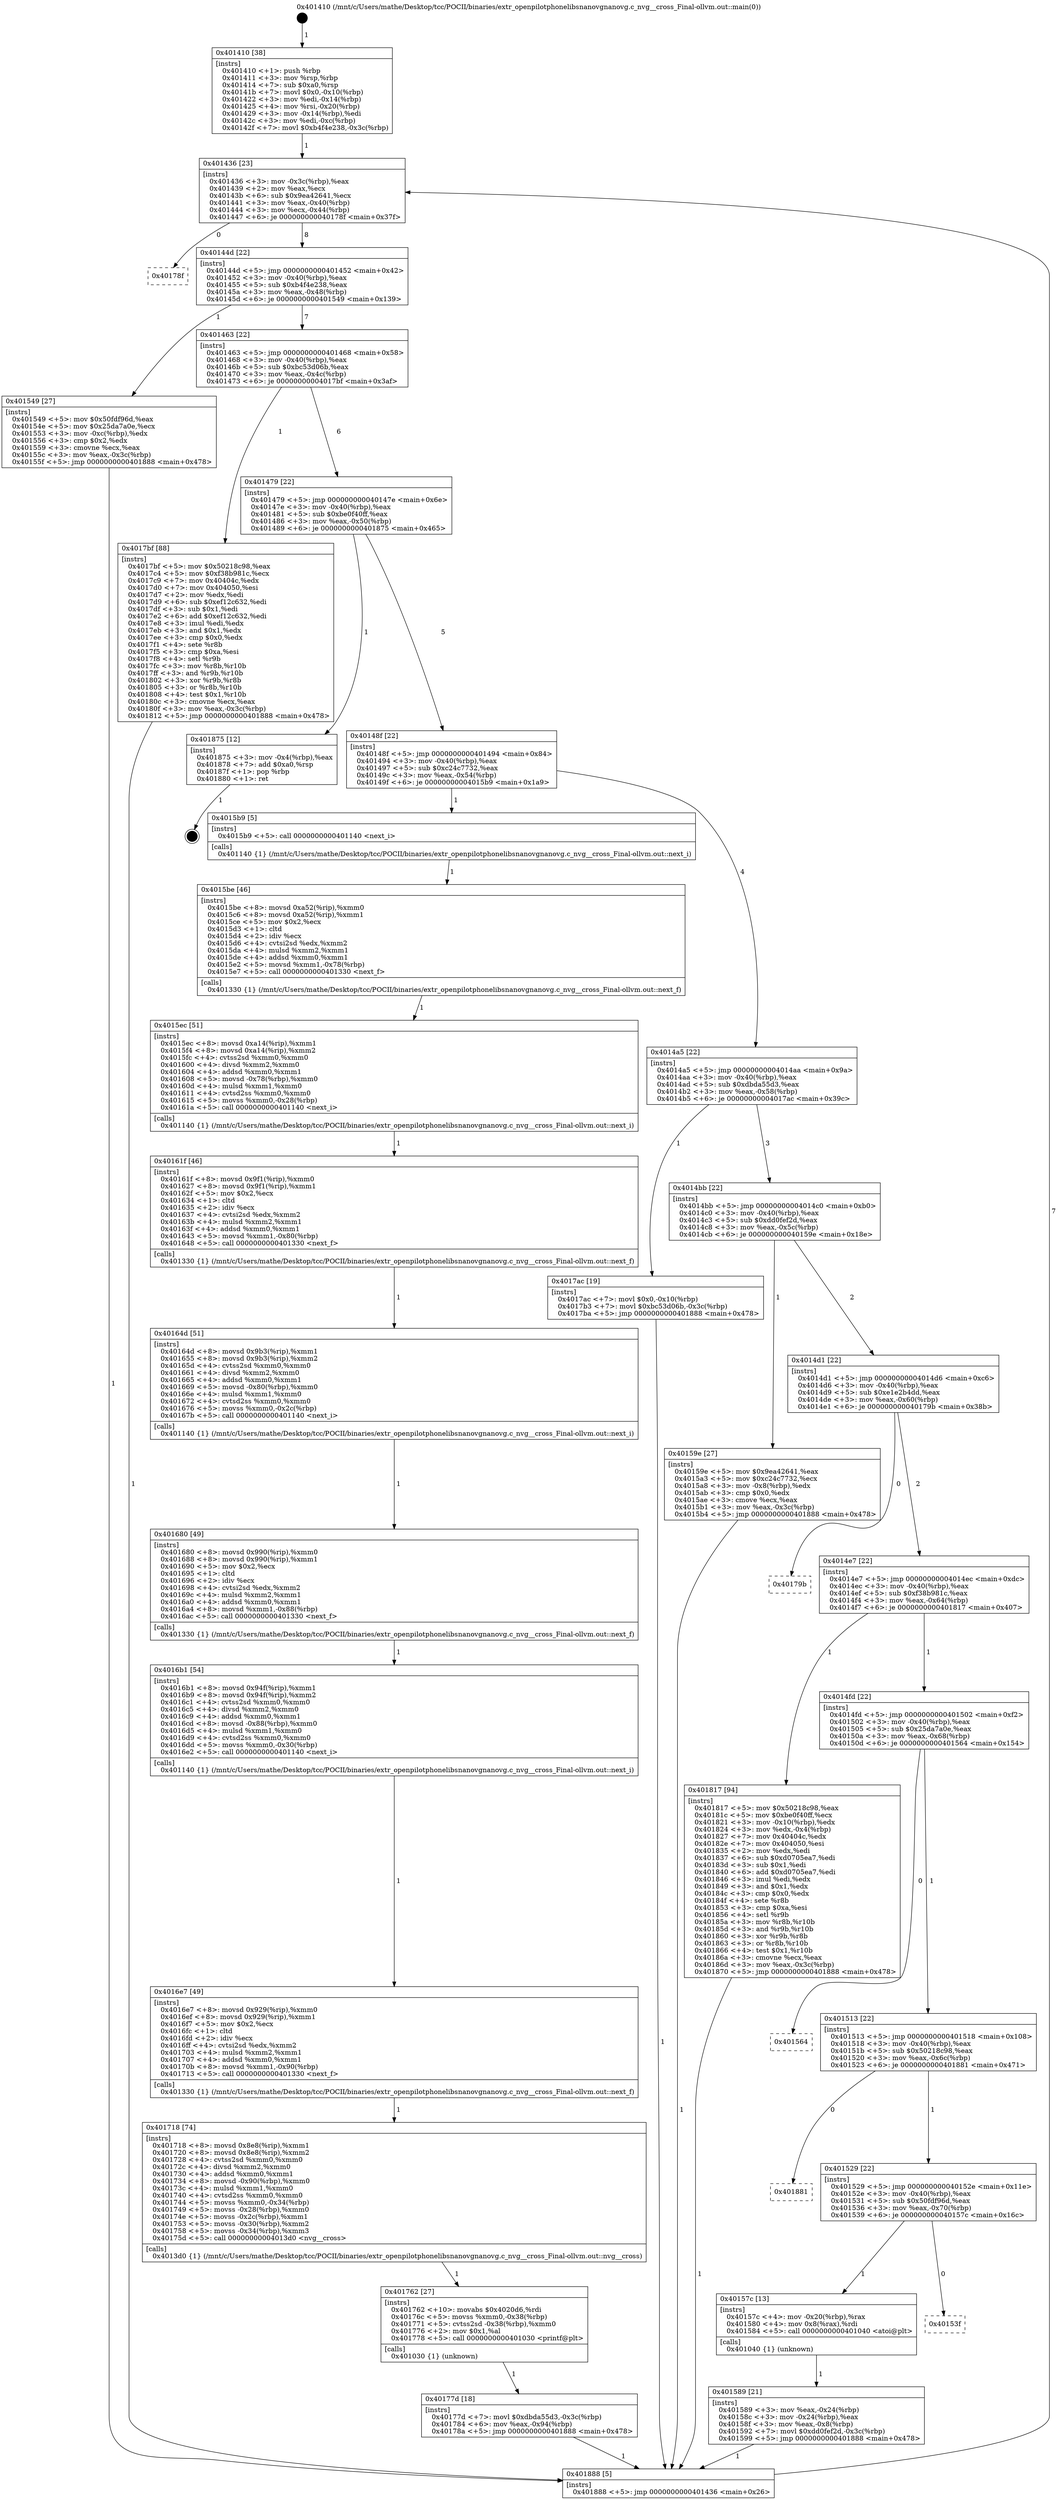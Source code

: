 digraph "0x401410" {
  label = "0x401410 (/mnt/c/Users/mathe/Desktop/tcc/POCII/binaries/extr_openpilotphonelibsnanovgnanovg.c_nvg__cross_Final-ollvm.out::main(0))"
  labelloc = "t"
  node[shape=record]

  Entry [label="",width=0.3,height=0.3,shape=circle,fillcolor=black,style=filled]
  "0x401436" [label="{
     0x401436 [23]\l
     | [instrs]\l
     &nbsp;&nbsp;0x401436 \<+3\>: mov -0x3c(%rbp),%eax\l
     &nbsp;&nbsp;0x401439 \<+2\>: mov %eax,%ecx\l
     &nbsp;&nbsp;0x40143b \<+6\>: sub $0x9ea42641,%ecx\l
     &nbsp;&nbsp;0x401441 \<+3\>: mov %eax,-0x40(%rbp)\l
     &nbsp;&nbsp;0x401444 \<+3\>: mov %ecx,-0x44(%rbp)\l
     &nbsp;&nbsp;0x401447 \<+6\>: je 000000000040178f \<main+0x37f\>\l
  }"]
  "0x40178f" [label="{
     0x40178f\l
  }", style=dashed]
  "0x40144d" [label="{
     0x40144d [22]\l
     | [instrs]\l
     &nbsp;&nbsp;0x40144d \<+5\>: jmp 0000000000401452 \<main+0x42\>\l
     &nbsp;&nbsp;0x401452 \<+3\>: mov -0x40(%rbp),%eax\l
     &nbsp;&nbsp;0x401455 \<+5\>: sub $0xb4f4e238,%eax\l
     &nbsp;&nbsp;0x40145a \<+3\>: mov %eax,-0x48(%rbp)\l
     &nbsp;&nbsp;0x40145d \<+6\>: je 0000000000401549 \<main+0x139\>\l
  }"]
  Exit [label="",width=0.3,height=0.3,shape=circle,fillcolor=black,style=filled,peripheries=2]
  "0x401549" [label="{
     0x401549 [27]\l
     | [instrs]\l
     &nbsp;&nbsp;0x401549 \<+5\>: mov $0x50fdf96d,%eax\l
     &nbsp;&nbsp;0x40154e \<+5\>: mov $0x25da7a0e,%ecx\l
     &nbsp;&nbsp;0x401553 \<+3\>: mov -0xc(%rbp),%edx\l
     &nbsp;&nbsp;0x401556 \<+3\>: cmp $0x2,%edx\l
     &nbsp;&nbsp;0x401559 \<+3\>: cmovne %ecx,%eax\l
     &nbsp;&nbsp;0x40155c \<+3\>: mov %eax,-0x3c(%rbp)\l
     &nbsp;&nbsp;0x40155f \<+5\>: jmp 0000000000401888 \<main+0x478\>\l
  }"]
  "0x401463" [label="{
     0x401463 [22]\l
     | [instrs]\l
     &nbsp;&nbsp;0x401463 \<+5\>: jmp 0000000000401468 \<main+0x58\>\l
     &nbsp;&nbsp;0x401468 \<+3\>: mov -0x40(%rbp),%eax\l
     &nbsp;&nbsp;0x40146b \<+5\>: sub $0xbc53d06b,%eax\l
     &nbsp;&nbsp;0x401470 \<+3\>: mov %eax,-0x4c(%rbp)\l
     &nbsp;&nbsp;0x401473 \<+6\>: je 00000000004017bf \<main+0x3af\>\l
  }"]
  "0x401888" [label="{
     0x401888 [5]\l
     | [instrs]\l
     &nbsp;&nbsp;0x401888 \<+5\>: jmp 0000000000401436 \<main+0x26\>\l
  }"]
  "0x401410" [label="{
     0x401410 [38]\l
     | [instrs]\l
     &nbsp;&nbsp;0x401410 \<+1\>: push %rbp\l
     &nbsp;&nbsp;0x401411 \<+3\>: mov %rsp,%rbp\l
     &nbsp;&nbsp;0x401414 \<+7\>: sub $0xa0,%rsp\l
     &nbsp;&nbsp;0x40141b \<+7\>: movl $0x0,-0x10(%rbp)\l
     &nbsp;&nbsp;0x401422 \<+3\>: mov %edi,-0x14(%rbp)\l
     &nbsp;&nbsp;0x401425 \<+4\>: mov %rsi,-0x20(%rbp)\l
     &nbsp;&nbsp;0x401429 \<+3\>: mov -0x14(%rbp),%edi\l
     &nbsp;&nbsp;0x40142c \<+3\>: mov %edi,-0xc(%rbp)\l
     &nbsp;&nbsp;0x40142f \<+7\>: movl $0xb4f4e238,-0x3c(%rbp)\l
  }"]
  "0x40177d" [label="{
     0x40177d [18]\l
     | [instrs]\l
     &nbsp;&nbsp;0x40177d \<+7\>: movl $0xdbda55d3,-0x3c(%rbp)\l
     &nbsp;&nbsp;0x401784 \<+6\>: mov %eax,-0x94(%rbp)\l
     &nbsp;&nbsp;0x40178a \<+5\>: jmp 0000000000401888 \<main+0x478\>\l
  }"]
  "0x4017bf" [label="{
     0x4017bf [88]\l
     | [instrs]\l
     &nbsp;&nbsp;0x4017bf \<+5\>: mov $0x50218c98,%eax\l
     &nbsp;&nbsp;0x4017c4 \<+5\>: mov $0xf38b981c,%ecx\l
     &nbsp;&nbsp;0x4017c9 \<+7\>: mov 0x40404c,%edx\l
     &nbsp;&nbsp;0x4017d0 \<+7\>: mov 0x404050,%esi\l
     &nbsp;&nbsp;0x4017d7 \<+2\>: mov %edx,%edi\l
     &nbsp;&nbsp;0x4017d9 \<+6\>: sub $0xef12c632,%edi\l
     &nbsp;&nbsp;0x4017df \<+3\>: sub $0x1,%edi\l
     &nbsp;&nbsp;0x4017e2 \<+6\>: add $0xef12c632,%edi\l
     &nbsp;&nbsp;0x4017e8 \<+3\>: imul %edi,%edx\l
     &nbsp;&nbsp;0x4017eb \<+3\>: and $0x1,%edx\l
     &nbsp;&nbsp;0x4017ee \<+3\>: cmp $0x0,%edx\l
     &nbsp;&nbsp;0x4017f1 \<+4\>: sete %r8b\l
     &nbsp;&nbsp;0x4017f5 \<+3\>: cmp $0xa,%esi\l
     &nbsp;&nbsp;0x4017f8 \<+4\>: setl %r9b\l
     &nbsp;&nbsp;0x4017fc \<+3\>: mov %r8b,%r10b\l
     &nbsp;&nbsp;0x4017ff \<+3\>: and %r9b,%r10b\l
     &nbsp;&nbsp;0x401802 \<+3\>: xor %r9b,%r8b\l
     &nbsp;&nbsp;0x401805 \<+3\>: or %r8b,%r10b\l
     &nbsp;&nbsp;0x401808 \<+4\>: test $0x1,%r10b\l
     &nbsp;&nbsp;0x40180c \<+3\>: cmovne %ecx,%eax\l
     &nbsp;&nbsp;0x40180f \<+3\>: mov %eax,-0x3c(%rbp)\l
     &nbsp;&nbsp;0x401812 \<+5\>: jmp 0000000000401888 \<main+0x478\>\l
  }"]
  "0x401479" [label="{
     0x401479 [22]\l
     | [instrs]\l
     &nbsp;&nbsp;0x401479 \<+5\>: jmp 000000000040147e \<main+0x6e\>\l
     &nbsp;&nbsp;0x40147e \<+3\>: mov -0x40(%rbp),%eax\l
     &nbsp;&nbsp;0x401481 \<+5\>: sub $0xbe0f40ff,%eax\l
     &nbsp;&nbsp;0x401486 \<+3\>: mov %eax,-0x50(%rbp)\l
     &nbsp;&nbsp;0x401489 \<+6\>: je 0000000000401875 \<main+0x465\>\l
  }"]
  "0x401762" [label="{
     0x401762 [27]\l
     | [instrs]\l
     &nbsp;&nbsp;0x401762 \<+10\>: movabs $0x4020d6,%rdi\l
     &nbsp;&nbsp;0x40176c \<+5\>: movss %xmm0,-0x38(%rbp)\l
     &nbsp;&nbsp;0x401771 \<+5\>: cvtss2sd -0x38(%rbp),%xmm0\l
     &nbsp;&nbsp;0x401776 \<+2\>: mov $0x1,%al\l
     &nbsp;&nbsp;0x401778 \<+5\>: call 0000000000401030 \<printf@plt\>\l
     | [calls]\l
     &nbsp;&nbsp;0x401030 \{1\} (unknown)\l
  }"]
  "0x401875" [label="{
     0x401875 [12]\l
     | [instrs]\l
     &nbsp;&nbsp;0x401875 \<+3\>: mov -0x4(%rbp),%eax\l
     &nbsp;&nbsp;0x401878 \<+7\>: add $0xa0,%rsp\l
     &nbsp;&nbsp;0x40187f \<+1\>: pop %rbp\l
     &nbsp;&nbsp;0x401880 \<+1\>: ret\l
  }"]
  "0x40148f" [label="{
     0x40148f [22]\l
     | [instrs]\l
     &nbsp;&nbsp;0x40148f \<+5\>: jmp 0000000000401494 \<main+0x84\>\l
     &nbsp;&nbsp;0x401494 \<+3\>: mov -0x40(%rbp),%eax\l
     &nbsp;&nbsp;0x401497 \<+5\>: sub $0xc24c7732,%eax\l
     &nbsp;&nbsp;0x40149c \<+3\>: mov %eax,-0x54(%rbp)\l
     &nbsp;&nbsp;0x40149f \<+6\>: je 00000000004015b9 \<main+0x1a9\>\l
  }"]
  "0x401718" [label="{
     0x401718 [74]\l
     | [instrs]\l
     &nbsp;&nbsp;0x401718 \<+8\>: movsd 0x8e8(%rip),%xmm1\l
     &nbsp;&nbsp;0x401720 \<+8\>: movsd 0x8e8(%rip),%xmm2\l
     &nbsp;&nbsp;0x401728 \<+4\>: cvtss2sd %xmm0,%xmm0\l
     &nbsp;&nbsp;0x40172c \<+4\>: divsd %xmm2,%xmm0\l
     &nbsp;&nbsp;0x401730 \<+4\>: addsd %xmm0,%xmm1\l
     &nbsp;&nbsp;0x401734 \<+8\>: movsd -0x90(%rbp),%xmm0\l
     &nbsp;&nbsp;0x40173c \<+4\>: mulsd %xmm1,%xmm0\l
     &nbsp;&nbsp;0x401740 \<+4\>: cvtsd2ss %xmm0,%xmm0\l
     &nbsp;&nbsp;0x401744 \<+5\>: movss %xmm0,-0x34(%rbp)\l
     &nbsp;&nbsp;0x401749 \<+5\>: movss -0x28(%rbp),%xmm0\l
     &nbsp;&nbsp;0x40174e \<+5\>: movss -0x2c(%rbp),%xmm1\l
     &nbsp;&nbsp;0x401753 \<+5\>: movss -0x30(%rbp),%xmm2\l
     &nbsp;&nbsp;0x401758 \<+5\>: movss -0x34(%rbp),%xmm3\l
     &nbsp;&nbsp;0x40175d \<+5\>: call 00000000004013d0 \<nvg__cross\>\l
     | [calls]\l
     &nbsp;&nbsp;0x4013d0 \{1\} (/mnt/c/Users/mathe/Desktop/tcc/POCII/binaries/extr_openpilotphonelibsnanovgnanovg.c_nvg__cross_Final-ollvm.out::nvg__cross)\l
  }"]
  "0x4015b9" [label="{
     0x4015b9 [5]\l
     | [instrs]\l
     &nbsp;&nbsp;0x4015b9 \<+5\>: call 0000000000401140 \<next_i\>\l
     | [calls]\l
     &nbsp;&nbsp;0x401140 \{1\} (/mnt/c/Users/mathe/Desktop/tcc/POCII/binaries/extr_openpilotphonelibsnanovgnanovg.c_nvg__cross_Final-ollvm.out::next_i)\l
  }"]
  "0x4014a5" [label="{
     0x4014a5 [22]\l
     | [instrs]\l
     &nbsp;&nbsp;0x4014a5 \<+5\>: jmp 00000000004014aa \<main+0x9a\>\l
     &nbsp;&nbsp;0x4014aa \<+3\>: mov -0x40(%rbp),%eax\l
     &nbsp;&nbsp;0x4014ad \<+5\>: sub $0xdbda55d3,%eax\l
     &nbsp;&nbsp;0x4014b2 \<+3\>: mov %eax,-0x58(%rbp)\l
     &nbsp;&nbsp;0x4014b5 \<+6\>: je 00000000004017ac \<main+0x39c\>\l
  }"]
  "0x4016e7" [label="{
     0x4016e7 [49]\l
     | [instrs]\l
     &nbsp;&nbsp;0x4016e7 \<+8\>: movsd 0x929(%rip),%xmm0\l
     &nbsp;&nbsp;0x4016ef \<+8\>: movsd 0x929(%rip),%xmm1\l
     &nbsp;&nbsp;0x4016f7 \<+5\>: mov $0x2,%ecx\l
     &nbsp;&nbsp;0x4016fc \<+1\>: cltd\l
     &nbsp;&nbsp;0x4016fd \<+2\>: idiv %ecx\l
     &nbsp;&nbsp;0x4016ff \<+4\>: cvtsi2sd %edx,%xmm2\l
     &nbsp;&nbsp;0x401703 \<+4\>: mulsd %xmm2,%xmm1\l
     &nbsp;&nbsp;0x401707 \<+4\>: addsd %xmm0,%xmm1\l
     &nbsp;&nbsp;0x40170b \<+8\>: movsd %xmm1,-0x90(%rbp)\l
     &nbsp;&nbsp;0x401713 \<+5\>: call 0000000000401330 \<next_f\>\l
     | [calls]\l
     &nbsp;&nbsp;0x401330 \{1\} (/mnt/c/Users/mathe/Desktop/tcc/POCII/binaries/extr_openpilotphonelibsnanovgnanovg.c_nvg__cross_Final-ollvm.out::next_f)\l
  }"]
  "0x4017ac" [label="{
     0x4017ac [19]\l
     | [instrs]\l
     &nbsp;&nbsp;0x4017ac \<+7\>: movl $0x0,-0x10(%rbp)\l
     &nbsp;&nbsp;0x4017b3 \<+7\>: movl $0xbc53d06b,-0x3c(%rbp)\l
     &nbsp;&nbsp;0x4017ba \<+5\>: jmp 0000000000401888 \<main+0x478\>\l
  }"]
  "0x4014bb" [label="{
     0x4014bb [22]\l
     | [instrs]\l
     &nbsp;&nbsp;0x4014bb \<+5\>: jmp 00000000004014c0 \<main+0xb0\>\l
     &nbsp;&nbsp;0x4014c0 \<+3\>: mov -0x40(%rbp),%eax\l
     &nbsp;&nbsp;0x4014c3 \<+5\>: sub $0xdd0fef2d,%eax\l
     &nbsp;&nbsp;0x4014c8 \<+3\>: mov %eax,-0x5c(%rbp)\l
     &nbsp;&nbsp;0x4014cb \<+6\>: je 000000000040159e \<main+0x18e\>\l
  }"]
  "0x4016b1" [label="{
     0x4016b1 [54]\l
     | [instrs]\l
     &nbsp;&nbsp;0x4016b1 \<+8\>: movsd 0x94f(%rip),%xmm1\l
     &nbsp;&nbsp;0x4016b9 \<+8\>: movsd 0x94f(%rip),%xmm2\l
     &nbsp;&nbsp;0x4016c1 \<+4\>: cvtss2sd %xmm0,%xmm0\l
     &nbsp;&nbsp;0x4016c5 \<+4\>: divsd %xmm2,%xmm0\l
     &nbsp;&nbsp;0x4016c9 \<+4\>: addsd %xmm0,%xmm1\l
     &nbsp;&nbsp;0x4016cd \<+8\>: movsd -0x88(%rbp),%xmm0\l
     &nbsp;&nbsp;0x4016d5 \<+4\>: mulsd %xmm1,%xmm0\l
     &nbsp;&nbsp;0x4016d9 \<+4\>: cvtsd2ss %xmm0,%xmm0\l
     &nbsp;&nbsp;0x4016dd \<+5\>: movss %xmm0,-0x30(%rbp)\l
     &nbsp;&nbsp;0x4016e2 \<+5\>: call 0000000000401140 \<next_i\>\l
     | [calls]\l
     &nbsp;&nbsp;0x401140 \{1\} (/mnt/c/Users/mathe/Desktop/tcc/POCII/binaries/extr_openpilotphonelibsnanovgnanovg.c_nvg__cross_Final-ollvm.out::next_i)\l
  }"]
  "0x40159e" [label="{
     0x40159e [27]\l
     | [instrs]\l
     &nbsp;&nbsp;0x40159e \<+5\>: mov $0x9ea42641,%eax\l
     &nbsp;&nbsp;0x4015a3 \<+5\>: mov $0xc24c7732,%ecx\l
     &nbsp;&nbsp;0x4015a8 \<+3\>: mov -0x8(%rbp),%edx\l
     &nbsp;&nbsp;0x4015ab \<+3\>: cmp $0x0,%edx\l
     &nbsp;&nbsp;0x4015ae \<+3\>: cmove %ecx,%eax\l
     &nbsp;&nbsp;0x4015b1 \<+3\>: mov %eax,-0x3c(%rbp)\l
     &nbsp;&nbsp;0x4015b4 \<+5\>: jmp 0000000000401888 \<main+0x478\>\l
  }"]
  "0x4014d1" [label="{
     0x4014d1 [22]\l
     | [instrs]\l
     &nbsp;&nbsp;0x4014d1 \<+5\>: jmp 00000000004014d6 \<main+0xc6\>\l
     &nbsp;&nbsp;0x4014d6 \<+3\>: mov -0x40(%rbp),%eax\l
     &nbsp;&nbsp;0x4014d9 \<+5\>: sub $0xe1e2b4dd,%eax\l
     &nbsp;&nbsp;0x4014de \<+3\>: mov %eax,-0x60(%rbp)\l
     &nbsp;&nbsp;0x4014e1 \<+6\>: je 000000000040179b \<main+0x38b\>\l
  }"]
  "0x401680" [label="{
     0x401680 [49]\l
     | [instrs]\l
     &nbsp;&nbsp;0x401680 \<+8\>: movsd 0x990(%rip),%xmm0\l
     &nbsp;&nbsp;0x401688 \<+8\>: movsd 0x990(%rip),%xmm1\l
     &nbsp;&nbsp;0x401690 \<+5\>: mov $0x2,%ecx\l
     &nbsp;&nbsp;0x401695 \<+1\>: cltd\l
     &nbsp;&nbsp;0x401696 \<+2\>: idiv %ecx\l
     &nbsp;&nbsp;0x401698 \<+4\>: cvtsi2sd %edx,%xmm2\l
     &nbsp;&nbsp;0x40169c \<+4\>: mulsd %xmm2,%xmm1\l
     &nbsp;&nbsp;0x4016a0 \<+4\>: addsd %xmm0,%xmm1\l
     &nbsp;&nbsp;0x4016a4 \<+8\>: movsd %xmm1,-0x88(%rbp)\l
     &nbsp;&nbsp;0x4016ac \<+5\>: call 0000000000401330 \<next_f\>\l
     | [calls]\l
     &nbsp;&nbsp;0x401330 \{1\} (/mnt/c/Users/mathe/Desktop/tcc/POCII/binaries/extr_openpilotphonelibsnanovgnanovg.c_nvg__cross_Final-ollvm.out::next_f)\l
  }"]
  "0x40179b" [label="{
     0x40179b\l
  }", style=dashed]
  "0x4014e7" [label="{
     0x4014e7 [22]\l
     | [instrs]\l
     &nbsp;&nbsp;0x4014e7 \<+5\>: jmp 00000000004014ec \<main+0xdc\>\l
     &nbsp;&nbsp;0x4014ec \<+3\>: mov -0x40(%rbp),%eax\l
     &nbsp;&nbsp;0x4014ef \<+5\>: sub $0xf38b981c,%eax\l
     &nbsp;&nbsp;0x4014f4 \<+3\>: mov %eax,-0x64(%rbp)\l
     &nbsp;&nbsp;0x4014f7 \<+6\>: je 0000000000401817 \<main+0x407\>\l
  }"]
  "0x40164d" [label="{
     0x40164d [51]\l
     | [instrs]\l
     &nbsp;&nbsp;0x40164d \<+8\>: movsd 0x9b3(%rip),%xmm1\l
     &nbsp;&nbsp;0x401655 \<+8\>: movsd 0x9b3(%rip),%xmm2\l
     &nbsp;&nbsp;0x40165d \<+4\>: cvtss2sd %xmm0,%xmm0\l
     &nbsp;&nbsp;0x401661 \<+4\>: divsd %xmm2,%xmm0\l
     &nbsp;&nbsp;0x401665 \<+4\>: addsd %xmm0,%xmm1\l
     &nbsp;&nbsp;0x401669 \<+5\>: movsd -0x80(%rbp),%xmm0\l
     &nbsp;&nbsp;0x40166e \<+4\>: mulsd %xmm1,%xmm0\l
     &nbsp;&nbsp;0x401672 \<+4\>: cvtsd2ss %xmm0,%xmm0\l
     &nbsp;&nbsp;0x401676 \<+5\>: movss %xmm0,-0x2c(%rbp)\l
     &nbsp;&nbsp;0x40167b \<+5\>: call 0000000000401140 \<next_i\>\l
     | [calls]\l
     &nbsp;&nbsp;0x401140 \{1\} (/mnt/c/Users/mathe/Desktop/tcc/POCII/binaries/extr_openpilotphonelibsnanovgnanovg.c_nvg__cross_Final-ollvm.out::next_i)\l
  }"]
  "0x401817" [label="{
     0x401817 [94]\l
     | [instrs]\l
     &nbsp;&nbsp;0x401817 \<+5\>: mov $0x50218c98,%eax\l
     &nbsp;&nbsp;0x40181c \<+5\>: mov $0xbe0f40ff,%ecx\l
     &nbsp;&nbsp;0x401821 \<+3\>: mov -0x10(%rbp),%edx\l
     &nbsp;&nbsp;0x401824 \<+3\>: mov %edx,-0x4(%rbp)\l
     &nbsp;&nbsp;0x401827 \<+7\>: mov 0x40404c,%edx\l
     &nbsp;&nbsp;0x40182e \<+7\>: mov 0x404050,%esi\l
     &nbsp;&nbsp;0x401835 \<+2\>: mov %edx,%edi\l
     &nbsp;&nbsp;0x401837 \<+6\>: sub $0xd0705ea7,%edi\l
     &nbsp;&nbsp;0x40183d \<+3\>: sub $0x1,%edi\l
     &nbsp;&nbsp;0x401840 \<+6\>: add $0xd0705ea7,%edi\l
     &nbsp;&nbsp;0x401846 \<+3\>: imul %edi,%edx\l
     &nbsp;&nbsp;0x401849 \<+3\>: and $0x1,%edx\l
     &nbsp;&nbsp;0x40184c \<+3\>: cmp $0x0,%edx\l
     &nbsp;&nbsp;0x40184f \<+4\>: sete %r8b\l
     &nbsp;&nbsp;0x401853 \<+3\>: cmp $0xa,%esi\l
     &nbsp;&nbsp;0x401856 \<+4\>: setl %r9b\l
     &nbsp;&nbsp;0x40185a \<+3\>: mov %r8b,%r10b\l
     &nbsp;&nbsp;0x40185d \<+3\>: and %r9b,%r10b\l
     &nbsp;&nbsp;0x401860 \<+3\>: xor %r9b,%r8b\l
     &nbsp;&nbsp;0x401863 \<+3\>: or %r8b,%r10b\l
     &nbsp;&nbsp;0x401866 \<+4\>: test $0x1,%r10b\l
     &nbsp;&nbsp;0x40186a \<+3\>: cmovne %ecx,%eax\l
     &nbsp;&nbsp;0x40186d \<+3\>: mov %eax,-0x3c(%rbp)\l
     &nbsp;&nbsp;0x401870 \<+5\>: jmp 0000000000401888 \<main+0x478\>\l
  }"]
  "0x4014fd" [label="{
     0x4014fd [22]\l
     | [instrs]\l
     &nbsp;&nbsp;0x4014fd \<+5\>: jmp 0000000000401502 \<main+0xf2\>\l
     &nbsp;&nbsp;0x401502 \<+3\>: mov -0x40(%rbp),%eax\l
     &nbsp;&nbsp;0x401505 \<+5\>: sub $0x25da7a0e,%eax\l
     &nbsp;&nbsp;0x40150a \<+3\>: mov %eax,-0x68(%rbp)\l
     &nbsp;&nbsp;0x40150d \<+6\>: je 0000000000401564 \<main+0x154\>\l
  }"]
  "0x40161f" [label="{
     0x40161f [46]\l
     | [instrs]\l
     &nbsp;&nbsp;0x40161f \<+8\>: movsd 0x9f1(%rip),%xmm0\l
     &nbsp;&nbsp;0x401627 \<+8\>: movsd 0x9f1(%rip),%xmm1\l
     &nbsp;&nbsp;0x40162f \<+5\>: mov $0x2,%ecx\l
     &nbsp;&nbsp;0x401634 \<+1\>: cltd\l
     &nbsp;&nbsp;0x401635 \<+2\>: idiv %ecx\l
     &nbsp;&nbsp;0x401637 \<+4\>: cvtsi2sd %edx,%xmm2\l
     &nbsp;&nbsp;0x40163b \<+4\>: mulsd %xmm2,%xmm1\l
     &nbsp;&nbsp;0x40163f \<+4\>: addsd %xmm0,%xmm1\l
     &nbsp;&nbsp;0x401643 \<+5\>: movsd %xmm1,-0x80(%rbp)\l
     &nbsp;&nbsp;0x401648 \<+5\>: call 0000000000401330 \<next_f\>\l
     | [calls]\l
     &nbsp;&nbsp;0x401330 \{1\} (/mnt/c/Users/mathe/Desktop/tcc/POCII/binaries/extr_openpilotphonelibsnanovgnanovg.c_nvg__cross_Final-ollvm.out::next_f)\l
  }"]
  "0x401564" [label="{
     0x401564\l
  }", style=dashed]
  "0x401513" [label="{
     0x401513 [22]\l
     | [instrs]\l
     &nbsp;&nbsp;0x401513 \<+5\>: jmp 0000000000401518 \<main+0x108\>\l
     &nbsp;&nbsp;0x401518 \<+3\>: mov -0x40(%rbp),%eax\l
     &nbsp;&nbsp;0x40151b \<+5\>: sub $0x50218c98,%eax\l
     &nbsp;&nbsp;0x401520 \<+3\>: mov %eax,-0x6c(%rbp)\l
     &nbsp;&nbsp;0x401523 \<+6\>: je 0000000000401881 \<main+0x471\>\l
  }"]
  "0x4015ec" [label="{
     0x4015ec [51]\l
     | [instrs]\l
     &nbsp;&nbsp;0x4015ec \<+8\>: movsd 0xa14(%rip),%xmm1\l
     &nbsp;&nbsp;0x4015f4 \<+8\>: movsd 0xa14(%rip),%xmm2\l
     &nbsp;&nbsp;0x4015fc \<+4\>: cvtss2sd %xmm0,%xmm0\l
     &nbsp;&nbsp;0x401600 \<+4\>: divsd %xmm2,%xmm0\l
     &nbsp;&nbsp;0x401604 \<+4\>: addsd %xmm0,%xmm1\l
     &nbsp;&nbsp;0x401608 \<+5\>: movsd -0x78(%rbp),%xmm0\l
     &nbsp;&nbsp;0x40160d \<+4\>: mulsd %xmm1,%xmm0\l
     &nbsp;&nbsp;0x401611 \<+4\>: cvtsd2ss %xmm0,%xmm0\l
     &nbsp;&nbsp;0x401615 \<+5\>: movss %xmm0,-0x28(%rbp)\l
     &nbsp;&nbsp;0x40161a \<+5\>: call 0000000000401140 \<next_i\>\l
     | [calls]\l
     &nbsp;&nbsp;0x401140 \{1\} (/mnt/c/Users/mathe/Desktop/tcc/POCII/binaries/extr_openpilotphonelibsnanovgnanovg.c_nvg__cross_Final-ollvm.out::next_i)\l
  }"]
  "0x401881" [label="{
     0x401881\l
  }", style=dashed]
  "0x401529" [label="{
     0x401529 [22]\l
     | [instrs]\l
     &nbsp;&nbsp;0x401529 \<+5\>: jmp 000000000040152e \<main+0x11e\>\l
     &nbsp;&nbsp;0x40152e \<+3\>: mov -0x40(%rbp),%eax\l
     &nbsp;&nbsp;0x401531 \<+5\>: sub $0x50fdf96d,%eax\l
     &nbsp;&nbsp;0x401536 \<+3\>: mov %eax,-0x70(%rbp)\l
     &nbsp;&nbsp;0x401539 \<+6\>: je 000000000040157c \<main+0x16c\>\l
  }"]
  "0x4015be" [label="{
     0x4015be [46]\l
     | [instrs]\l
     &nbsp;&nbsp;0x4015be \<+8\>: movsd 0xa52(%rip),%xmm0\l
     &nbsp;&nbsp;0x4015c6 \<+8\>: movsd 0xa52(%rip),%xmm1\l
     &nbsp;&nbsp;0x4015ce \<+5\>: mov $0x2,%ecx\l
     &nbsp;&nbsp;0x4015d3 \<+1\>: cltd\l
     &nbsp;&nbsp;0x4015d4 \<+2\>: idiv %ecx\l
     &nbsp;&nbsp;0x4015d6 \<+4\>: cvtsi2sd %edx,%xmm2\l
     &nbsp;&nbsp;0x4015da \<+4\>: mulsd %xmm2,%xmm1\l
     &nbsp;&nbsp;0x4015de \<+4\>: addsd %xmm0,%xmm1\l
     &nbsp;&nbsp;0x4015e2 \<+5\>: movsd %xmm1,-0x78(%rbp)\l
     &nbsp;&nbsp;0x4015e7 \<+5\>: call 0000000000401330 \<next_f\>\l
     | [calls]\l
     &nbsp;&nbsp;0x401330 \{1\} (/mnt/c/Users/mathe/Desktop/tcc/POCII/binaries/extr_openpilotphonelibsnanovgnanovg.c_nvg__cross_Final-ollvm.out::next_f)\l
  }"]
  "0x40157c" [label="{
     0x40157c [13]\l
     | [instrs]\l
     &nbsp;&nbsp;0x40157c \<+4\>: mov -0x20(%rbp),%rax\l
     &nbsp;&nbsp;0x401580 \<+4\>: mov 0x8(%rax),%rdi\l
     &nbsp;&nbsp;0x401584 \<+5\>: call 0000000000401040 \<atoi@plt\>\l
     | [calls]\l
     &nbsp;&nbsp;0x401040 \{1\} (unknown)\l
  }"]
  "0x40153f" [label="{
     0x40153f\l
  }", style=dashed]
  "0x401589" [label="{
     0x401589 [21]\l
     | [instrs]\l
     &nbsp;&nbsp;0x401589 \<+3\>: mov %eax,-0x24(%rbp)\l
     &nbsp;&nbsp;0x40158c \<+3\>: mov -0x24(%rbp),%eax\l
     &nbsp;&nbsp;0x40158f \<+3\>: mov %eax,-0x8(%rbp)\l
     &nbsp;&nbsp;0x401592 \<+7\>: movl $0xdd0fef2d,-0x3c(%rbp)\l
     &nbsp;&nbsp;0x401599 \<+5\>: jmp 0000000000401888 \<main+0x478\>\l
  }"]
  Entry -> "0x401410" [label=" 1"]
  "0x401436" -> "0x40178f" [label=" 0"]
  "0x401436" -> "0x40144d" [label=" 8"]
  "0x401875" -> Exit [label=" 1"]
  "0x40144d" -> "0x401549" [label=" 1"]
  "0x40144d" -> "0x401463" [label=" 7"]
  "0x401549" -> "0x401888" [label=" 1"]
  "0x401410" -> "0x401436" [label=" 1"]
  "0x401888" -> "0x401436" [label=" 7"]
  "0x401817" -> "0x401888" [label=" 1"]
  "0x401463" -> "0x4017bf" [label=" 1"]
  "0x401463" -> "0x401479" [label=" 6"]
  "0x4017bf" -> "0x401888" [label=" 1"]
  "0x401479" -> "0x401875" [label=" 1"]
  "0x401479" -> "0x40148f" [label=" 5"]
  "0x4017ac" -> "0x401888" [label=" 1"]
  "0x40148f" -> "0x4015b9" [label=" 1"]
  "0x40148f" -> "0x4014a5" [label=" 4"]
  "0x40177d" -> "0x401888" [label=" 1"]
  "0x4014a5" -> "0x4017ac" [label=" 1"]
  "0x4014a5" -> "0x4014bb" [label=" 3"]
  "0x401762" -> "0x40177d" [label=" 1"]
  "0x4014bb" -> "0x40159e" [label=" 1"]
  "0x4014bb" -> "0x4014d1" [label=" 2"]
  "0x401718" -> "0x401762" [label=" 1"]
  "0x4014d1" -> "0x40179b" [label=" 0"]
  "0x4014d1" -> "0x4014e7" [label=" 2"]
  "0x4016e7" -> "0x401718" [label=" 1"]
  "0x4014e7" -> "0x401817" [label=" 1"]
  "0x4014e7" -> "0x4014fd" [label=" 1"]
  "0x4016b1" -> "0x4016e7" [label=" 1"]
  "0x4014fd" -> "0x401564" [label=" 0"]
  "0x4014fd" -> "0x401513" [label=" 1"]
  "0x401680" -> "0x4016b1" [label=" 1"]
  "0x401513" -> "0x401881" [label=" 0"]
  "0x401513" -> "0x401529" [label=" 1"]
  "0x40164d" -> "0x401680" [label=" 1"]
  "0x401529" -> "0x40157c" [label=" 1"]
  "0x401529" -> "0x40153f" [label=" 0"]
  "0x40157c" -> "0x401589" [label=" 1"]
  "0x401589" -> "0x401888" [label=" 1"]
  "0x40159e" -> "0x401888" [label=" 1"]
  "0x4015b9" -> "0x4015be" [label=" 1"]
  "0x4015be" -> "0x4015ec" [label=" 1"]
  "0x4015ec" -> "0x40161f" [label=" 1"]
  "0x40161f" -> "0x40164d" [label=" 1"]
}
